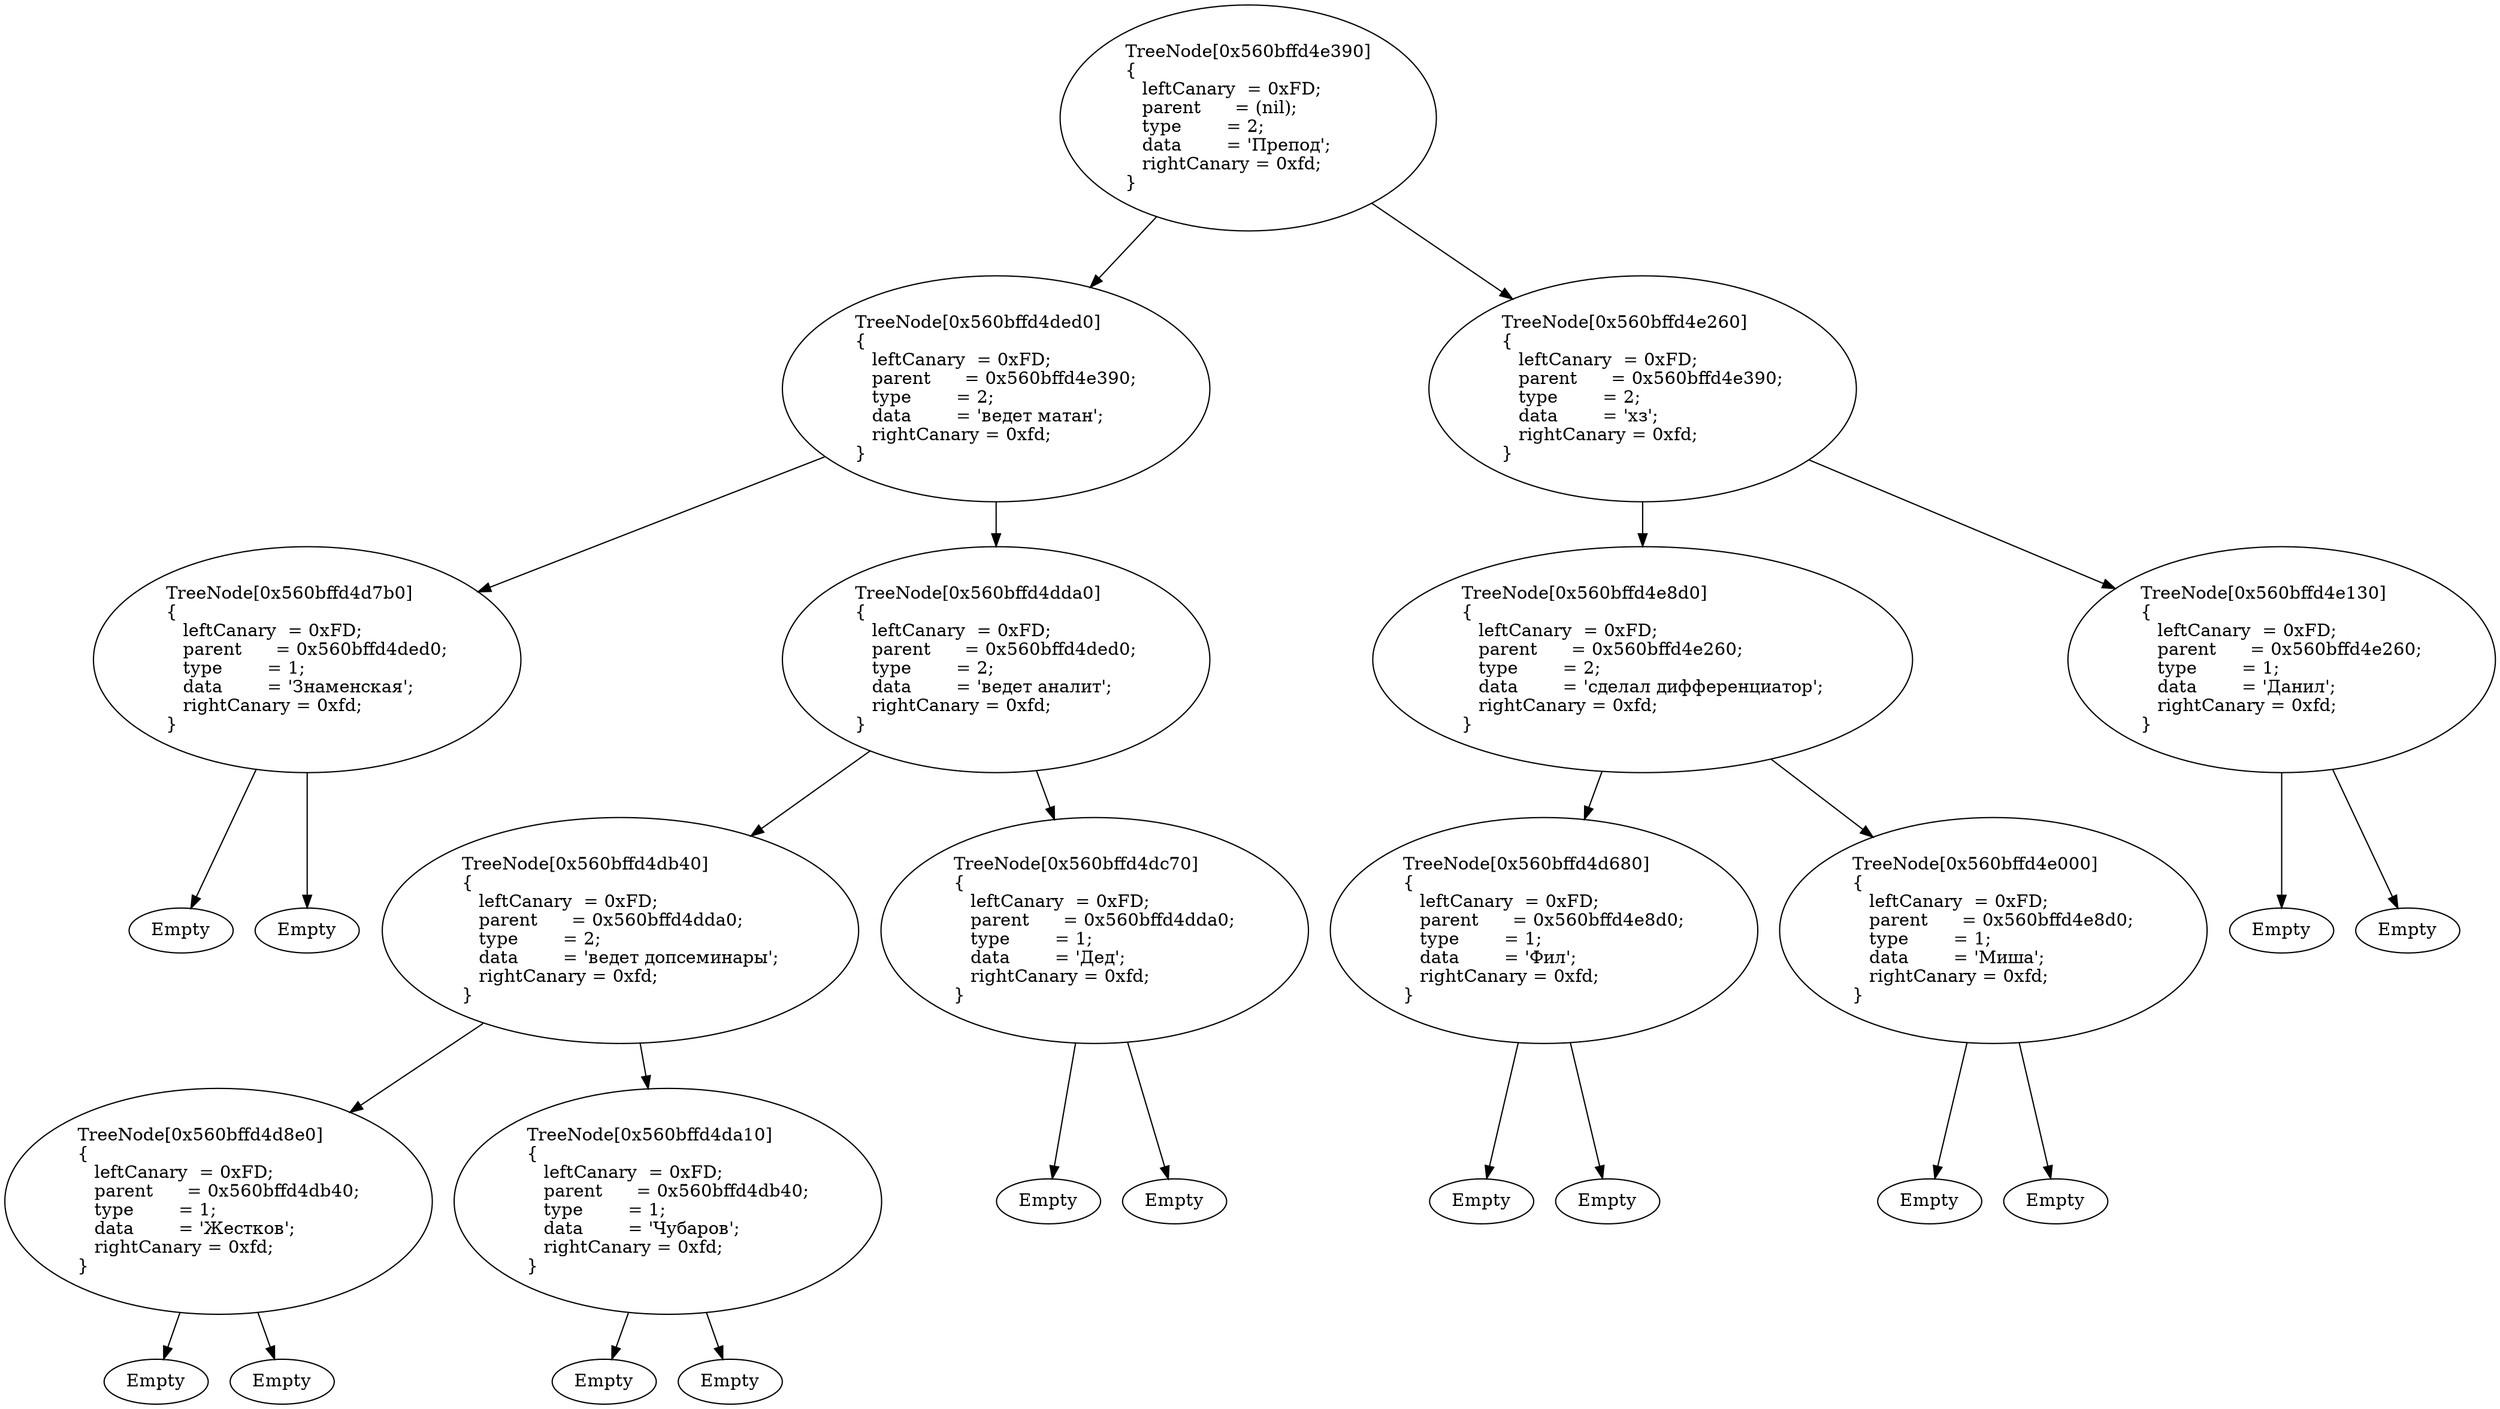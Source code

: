digraph G {
TreeNode_0x560bffd4e390 [label="TreeNode[0x560bffd4e390]\l{\l   leftCanary  = 0xFD;\l   parent      = (nil);\l   type        = 2;\l   data        = 'Препод';\l   rightCanary = 0xfd;\l}\l"]
TreeNode_0x560bffd4ded0 [label="TreeNode[0x560bffd4ded0]\l{\l   leftCanary  = 0xFD;\l   parent      = 0x560bffd4e390;\l   type        = 2;\l   data        = 'ведет матан';\l   rightCanary = 0xfd;\l}\l"]
TreeNode_0x560bffd4d7b0 [label="TreeNode[0x560bffd4d7b0]\l{\l   leftCanary  = 0xFD;\l   parent      = 0x560bffd4ded0;\l   type        = 1;\l   data        = 'Знаменская';\l   rightCanary = 0xfd;\l}\l"]
TreeNode_0x560bffd4d7b0_Left [label="Empty"]
TreeNode_0x560bffd4d7b0 -> TreeNode_0x560bffd4d7b0_Left
TreeNode_0x560bffd4d7b0_Right [label="Empty"]
TreeNode_0x560bffd4d7b0 -> TreeNode_0x560bffd4d7b0_Right
TreeNode_0x560bffd4dda0 [label="TreeNode[0x560bffd4dda0]\l{\l   leftCanary  = 0xFD;\l   parent      = 0x560bffd4ded0;\l   type        = 2;\l   data        = 'ведет аналит';\l   rightCanary = 0xfd;\l}\l"]
TreeNode_0x560bffd4db40 [label="TreeNode[0x560bffd4db40]\l{\l   leftCanary  = 0xFD;\l   parent      = 0x560bffd4dda0;\l   type        = 2;\l   data        = 'ведет допсеминары';\l   rightCanary = 0xfd;\l}\l"]
TreeNode_0x560bffd4d8e0 [label="TreeNode[0x560bffd4d8e0]\l{\l   leftCanary  = 0xFD;\l   parent      = 0x560bffd4db40;\l   type        = 1;\l   data        = 'Жестков';\l   rightCanary = 0xfd;\l}\l"]
TreeNode_0x560bffd4d8e0_Left [label="Empty"]
TreeNode_0x560bffd4d8e0 -> TreeNode_0x560bffd4d8e0_Left
TreeNode_0x560bffd4d8e0_Right [label="Empty"]
TreeNode_0x560bffd4d8e0 -> TreeNode_0x560bffd4d8e0_Right
TreeNode_0x560bffd4da10 [label="TreeNode[0x560bffd4da10]\l{\l   leftCanary  = 0xFD;\l   parent      = 0x560bffd4db40;\l   type        = 1;\l   data        = 'Чубаров';\l   rightCanary = 0xfd;\l}\l"]
TreeNode_0x560bffd4da10_Left [label="Empty"]
TreeNode_0x560bffd4da10 -> TreeNode_0x560bffd4da10_Left
TreeNode_0x560bffd4da10_Right [label="Empty"]
TreeNode_0x560bffd4da10 -> TreeNode_0x560bffd4da10_Right
TreeNode_0x560bffd4db40 -> TreeNode_0x560bffd4d8e0
TreeNode_0x560bffd4db40 -> TreeNode_0x560bffd4da10
TreeNode_0x560bffd4dc70 [label="TreeNode[0x560bffd4dc70]\l{\l   leftCanary  = 0xFD;\l   parent      = 0x560bffd4dda0;\l   type        = 1;\l   data        = 'Дед';\l   rightCanary = 0xfd;\l}\l"]
TreeNode_0x560bffd4dc70_Left [label="Empty"]
TreeNode_0x560bffd4dc70 -> TreeNode_0x560bffd4dc70_Left
TreeNode_0x560bffd4dc70_Right [label="Empty"]
TreeNode_0x560bffd4dc70 -> TreeNode_0x560bffd4dc70_Right
TreeNode_0x560bffd4dda0 -> TreeNode_0x560bffd4db40
TreeNode_0x560bffd4dda0 -> TreeNode_0x560bffd4dc70
TreeNode_0x560bffd4ded0 -> TreeNode_0x560bffd4d7b0
TreeNode_0x560bffd4ded0 -> TreeNode_0x560bffd4dda0
TreeNode_0x560bffd4e260 [label="TreeNode[0x560bffd4e260]\l{\l   leftCanary  = 0xFD;\l   parent      = 0x560bffd4e390;\l   type        = 2;\l   data        = 'хз';\l   rightCanary = 0xfd;\l}\l"]
TreeNode_0x560bffd4e8d0 [label="TreeNode[0x560bffd4e8d0]\l{\l   leftCanary  = 0xFD;\l   parent      = 0x560bffd4e260;\l   type        = 2;\l   data        = 'сделал дифференциатор';\l   rightCanary = 0xfd;\l}\l"]
TreeNode_0x560bffd4d680 [label="TreeNode[0x560bffd4d680]\l{\l   leftCanary  = 0xFD;\l   parent      = 0x560bffd4e8d0;\l   type        = 1;\l   data        = 'Фил';\l   rightCanary = 0xfd;\l}\l"]
TreeNode_0x560bffd4d680_Left [label="Empty"]
TreeNode_0x560bffd4d680 -> TreeNode_0x560bffd4d680_Left
TreeNode_0x560bffd4d680_Right [label="Empty"]
TreeNode_0x560bffd4d680 -> TreeNode_0x560bffd4d680_Right
TreeNode_0x560bffd4e000 [label="TreeNode[0x560bffd4e000]\l{\l   leftCanary  = 0xFD;\l   parent      = 0x560bffd4e8d0;\l   type        = 1;\l   data        = 'Миша';\l   rightCanary = 0xfd;\l}\l"]
TreeNode_0x560bffd4e000_Left [label="Empty"]
TreeNode_0x560bffd4e000 -> TreeNode_0x560bffd4e000_Left
TreeNode_0x560bffd4e000_Right [label="Empty"]
TreeNode_0x560bffd4e000 -> TreeNode_0x560bffd4e000_Right
TreeNode_0x560bffd4e8d0 -> TreeNode_0x560bffd4d680
TreeNode_0x560bffd4e8d0 -> TreeNode_0x560bffd4e000
TreeNode_0x560bffd4e130 [label="TreeNode[0x560bffd4e130]\l{\l   leftCanary  = 0xFD;\l   parent      = 0x560bffd4e260;\l   type        = 1;\l   data        = 'Данил';\l   rightCanary = 0xfd;\l}\l"]
TreeNode_0x560bffd4e130_Left [label="Empty"]
TreeNode_0x560bffd4e130 -> TreeNode_0x560bffd4e130_Left
TreeNode_0x560bffd4e130_Right [label="Empty"]
TreeNode_0x560bffd4e130 -> TreeNode_0x560bffd4e130_Right
TreeNode_0x560bffd4e260 -> TreeNode_0x560bffd4e8d0
TreeNode_0x560bffd4e260 -> TreeNode_0x560bffd4e130
TreeNode_0x560bffd4e390 -> TreeNode_0x560bffd4ded0
TreeNode_0x560bffd4e390 -> TreeNode_0x560bffd4e260
}
